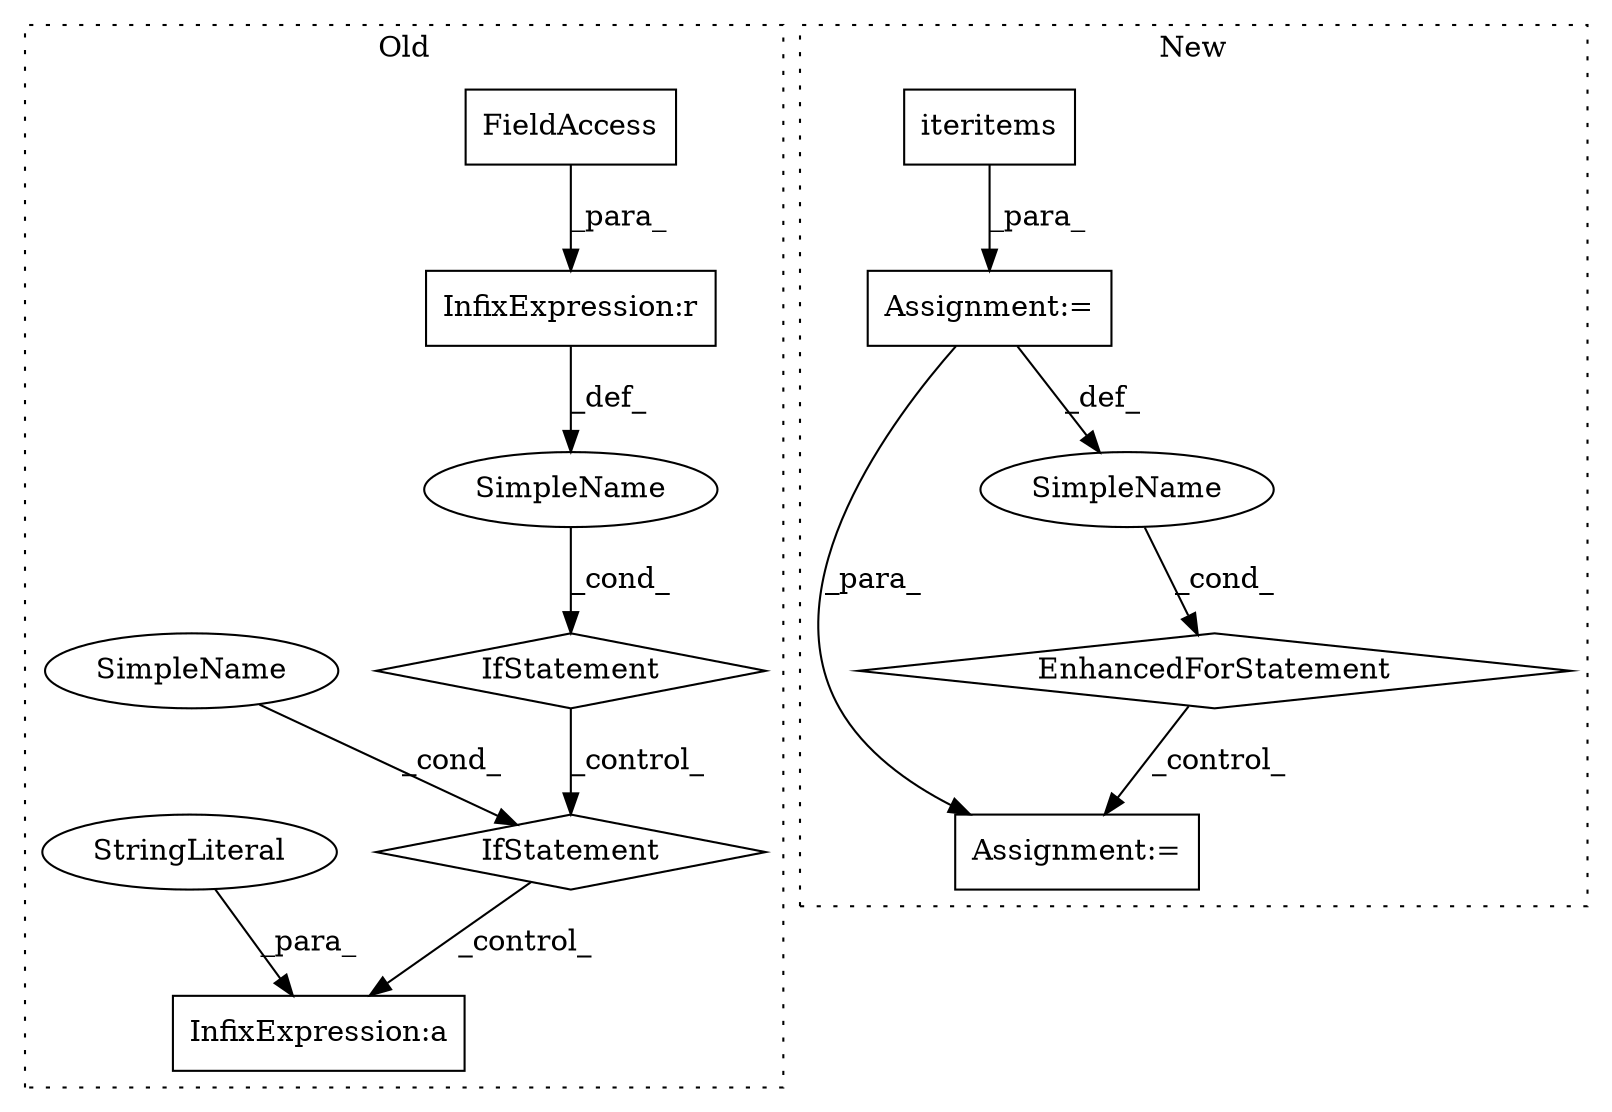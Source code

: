 digraph G {
subgraph cluster0 {
1 [label="IfStatement" a="25" s="10529,10559" l="4,2" shape="diamond"];
7 [label="InfixExpression:r" a="27" s="10550" l="4" shape="box"];
8 [label="FieldAccess" a="22" s="10535" l="15" shape="box"];
9 [label="IfStatement" a="25" s="10619,10662" l="14,2" shape="diamond"];
10 [label="InfixExpression:a" a="27" s="10748" l="3" shape="box"];
11 [label="SimpleName" a="42" s="" l="" shape="ellipse"];
12 [label="SimpleName" a="42" s="" l="" shape="ellipse"];
13 [label="StringLiteral" a="45" s="10690" l="58" shape="ellipse"];
label = "Old";
style="dotted";
}
subgraph cluster1 {
2 [label="iteritems" a="32" s="10564" l="11" shape="box"];
3 [label="Assignment:=" a="7" s="10448,10575" l="86,2" shape="box"];
4 [label="EnhancedForStatement" a="70" s="10448,10575" l="86,2" shape="diamond"];
5 [label="Assignment:=" a="7" s="11124" l="2" shape="box"];
6 [label="SimpleName" a="42" s="10538" l="8" shape="ellipse"];
label = "New";
style="dotted";
}
1 -> 9 [label="_control_"];
2 -> 3 [label="_para_"];
3 -> 6 [label="_def_"];
3 -> 5 [label="_para_"];
4 -> 5 [label="_control_"];
6 -> 4 [label="_cond_"];
7 -> 12 [label="_def_"];
8 -> 7 [label="_para_"];
9 -> 10 [label="_control_"];
11 -> 9 [label="_cond_"];
12 -> 1 [label="_cond_"];
13 -> 10 [label="_para_"];
}
